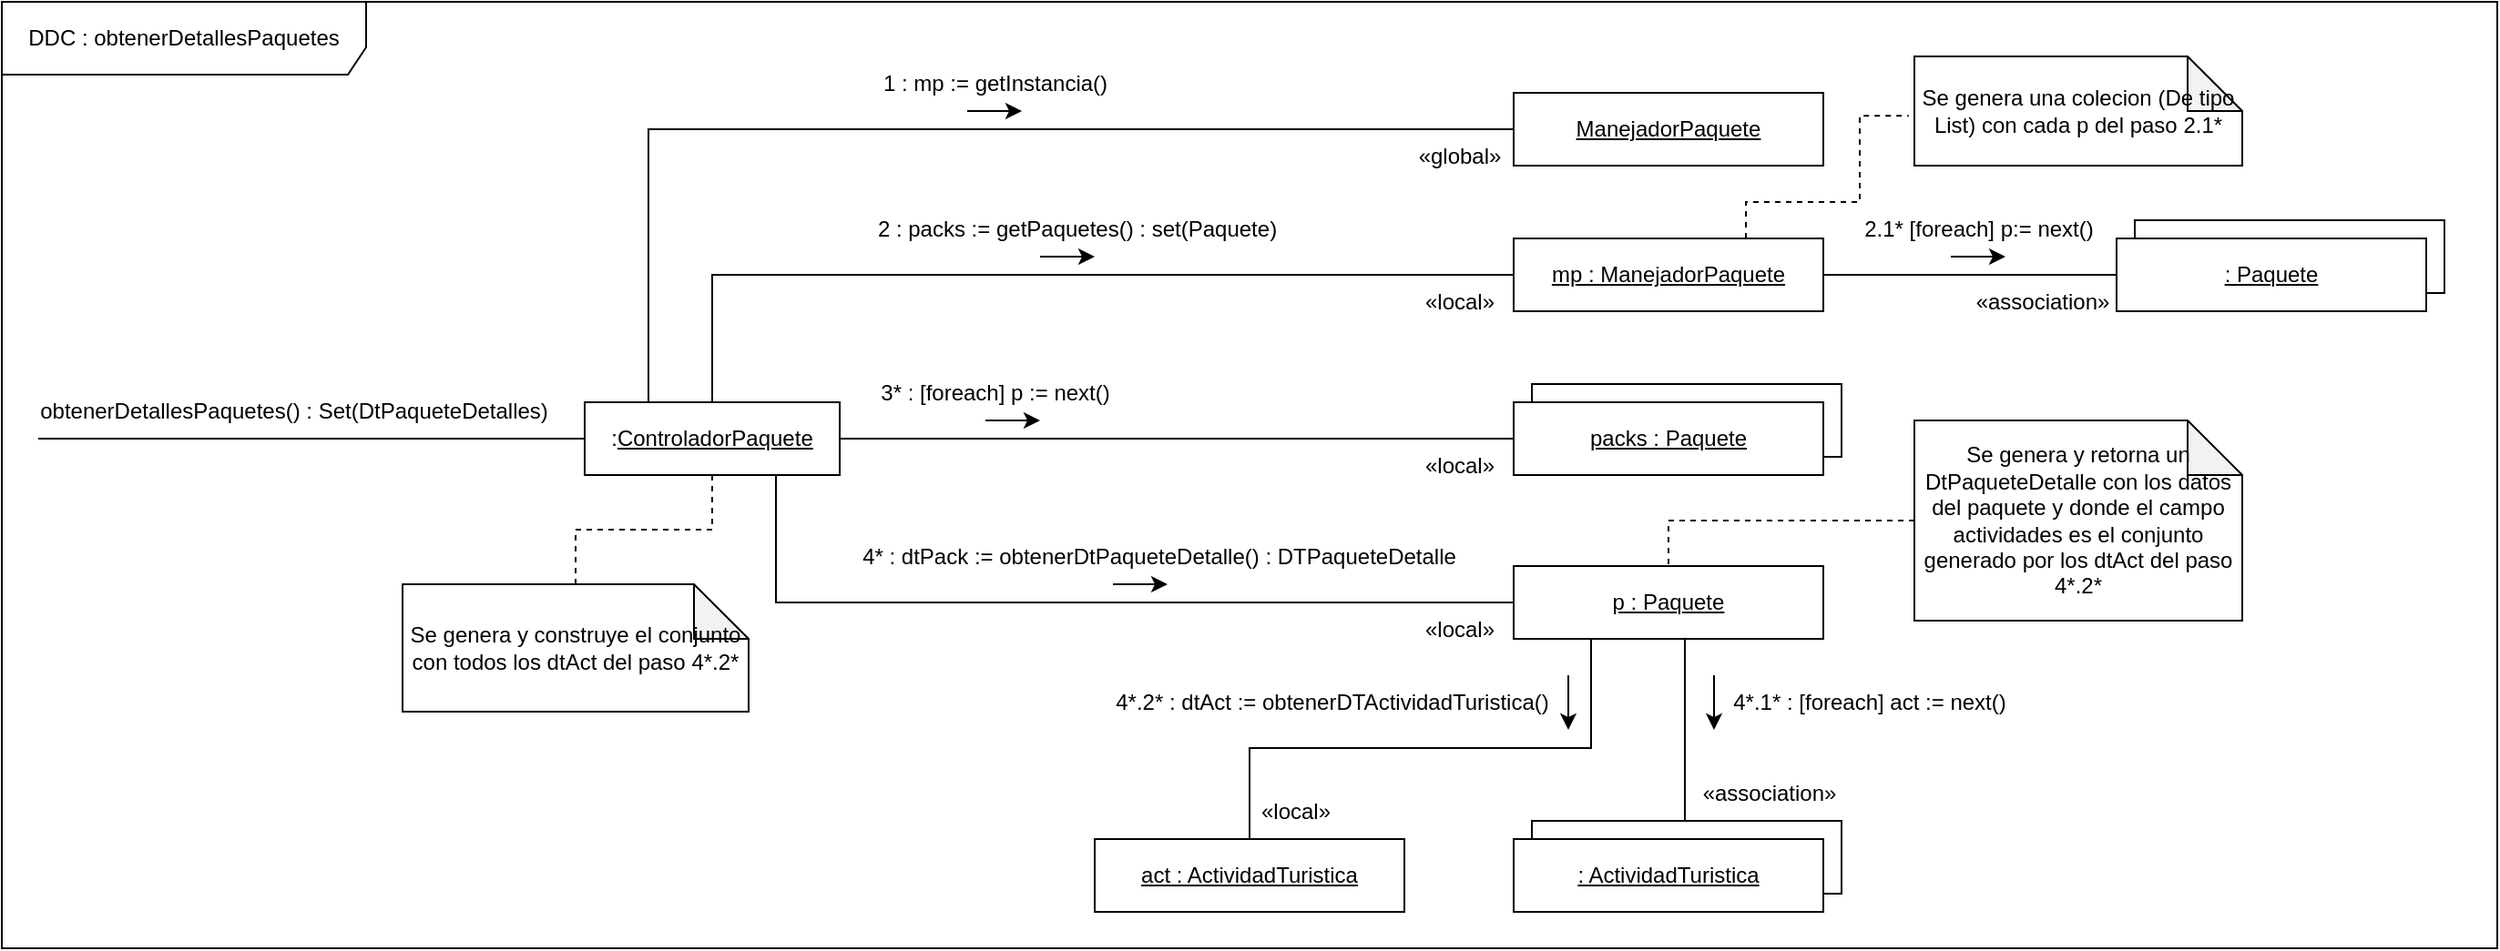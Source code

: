 <mxfile version="20.2.3" type="device"><diagram id="Z9BNDE4aT-KyMFdgOJjz" name="Página-1"><mxGraphModel dx="2249" dy="857" grid="1" gridSize="10" guides="1" tooltips="1" connect="1" arrows="1" fold="1" page="1" pageScale="1" pageWidth="827" pageHeight="1169" math="0" shadow="0"><root><mxCell id="0"/><mxCell id="1" parent="0"/><mxCell id="qwV9x3dQ4qjhCUc3MNE3-53" value="" style="rounded=0;whiteSpace=wrap;html=1;" vertex="1" parent="1"><mxGeometry x="-100" y="100" width="1370" height="520" as="geometry"/></mxCell><mxCell id="qwV9x3dQ4qjhCUc3MNE3-52" value="DDC :&amp;nbsp;&lt;span style=&quot;&quot;&gt;obtenerDetallesPaquetes&lt;/span&gt;" style="shape=umlFrame;whiteSpace=wrap;html=1;width=200;height=40;" vertex="1" parent="1"><mxGeometry x="-100" y="100" width="1370" height="520" as="geometry"/></mxCell><mxCell id="qwV9x3dQ4qjhCUc3MNE3-2" style="edgeStyle=orthogonalEdgeStyle;rounded=0;orthogonalLoop=1;jettySize=auto;html=1;endArrow=none;endFill=0;" edge="1" parent="1" source="qwV9x3dQ4qjhCUc3MNE3-1"><mxGeometry relative="1" as="geometry"><mxPoint x="-80" y="340" as="targetPoint"/></mxGeometry></mxCell><mxCell id="qwV9x3dQ4qjhCUc3MNE3-14" style="edgeStyle=orthogonalEdgeStyle;rounded=0;orthogonalLoop=1;jettySize=auto;html=1;entryX=0;entryY=0.5;entryDx=0;entryDy=0;endArrow=none;endFill=0;" edge="1" parent="1" source="qwV9x3dQ4qjhCUc3MNE3-1" target="qwV9x3dQ4qjhCUc3MNE3-11"><mxGeometry relative="1" as="geometry"/></mxCell><mxCell id="qwV9x3dQ4qjhCUc3MNE3-29" style="edgeStyle=orthogonalEdgeStyle;rounded=0;orthogonalLoop=1;jettySize=auto;html=1;endArrow=none;endFill=0;dashed=1;" edge="1" parent="1" source="qwV9x3dQ4qjhCUc3MNE3-1" target="qwV9x3dQ4qjhCUc3MNE3-27"><mxGeometry relative="1" as="geometry"/></mxCell><mxCell id="qwV9x3dQ4qjhCUc3MNE3-1" value=":&lt;u&gt;ControladorPaquete&lt;/u&gt;" style="rounded=0;whiteSpace=wrap;html=1;" vertex="1" parent="1"><mxGeometry x="220" y="320" width="140" height="40" as="geometry"/></mxCell><mxCell id="qwV9x3dQ4qjhCUc3MNE3-3" value="obtenerDetallesPaquetes() : Set(DtPaqueteDetalles)" style="text;html=1;align=center;verticalAlign=middle;resizable=0;points=[];autosize=1;strokeColor=none;fillColor=none;" vertex="1" parent="1"><mxGeometry x="-90" y="310" width="300" height="30" as="geometry"/></mxCell><mxCell id="qwV9x3dQ4qjhCUc3MNE3-5" style="edgeStyle=orthogonalEdgeStyle;rounded=0;orthogonalLoop=1;jettySize=auto;html=1;entryX=0.5;entryY=0;entryDx=0;entryDy=0;endArrow=none;endFill=0;" edge="1" parent="1" source="qwV9x3dQ4qjhCUc3MNE3-4" target="qwV9x3dQ4qjhCUc3MNE3-1"><mxGeometry relative="1" as="geometry"/></mxCell><mxCell id="qwV9x3dQ4qjhCUc3MNE3-48" style="edgeStyle=orthogonalEdgeStyle;rounded=0;orthogonalLoop=1;jettySize=auto;html=1;entryX=-0.017;entryY=0.543;entryDx=0;entryDy=0;entryPerimeter=0;endArrow=none;endFill=0;exitX=0.75;exitY=0;exitDx=0;exitDy=0;dashed=1;" edge="1" parent="1" source="qwV9x3dQ4qjhCUc3MNE3-4" target="qwV9x3dQ4qjhCUc3MNE3-47"><mxGeometry relative="1" as="geometry"><Array as="points"><mxPoint x="857" y="210"/><mxPoint x="920" y="210"/><mxPoint x="920" y="163"/></Array></mxGeometry></mxCell><mxCell id="qwV9x3dQ4qjhCUc3MNE3-4" value="&lt;u&gt;mp : ManejadorPaquete&lt;/u&gt;" style="rounded=0;whiteSpace=wrap;html=1;" vertex="1" parent="1"><mxGeometry x="730" y="230" width="170" height="40" as="geometry"/></mxCell><mxCell id="qwV9x3dQ4qjhCUc3MNE3-7" style="edgeStyle=orthogonalEdgeStyle;rounded=0;orthogonalLoop=1;jettySize=auto;html=1;entryX=0.25;entryY=0;entryDx=0;entryDy=0;endArrow=none;endFill=0;" edge="1" parent="1" source="qwV9x3dQ4qjhCUc3MNE3-6" target="qwV9x3dQ4qjhCUc3MNE3-1"><mxGeometry relative="1" as="geometry"/></mxCell><mxCell id="qwV9x3dQ4qjhCUc3MNE3-6" value="&lt;u&gt;ManejadorPaquete&lt;/u&gt;" style="rounded=0;whiteSpace=wrap;html=1;" vertex="1" parent="1"><mxGeometry x="730" y="150" width="170" height="40" as="geometry"/></mxCell><mxCell id="qwV9x3dQ4qjhCUc3MNE3-8" value="1 : mp := getInstancia()" style="text;html=1;align=center;verticalAlign=middle;resizable=0;points=[];autosize=1;strokeColor=none;fillColor=none;" vertex="1" parent="1"><mxGeometry x="370" y="130" width="150" height="30" as="geometry"/></mxCell><mxCell id="qwV9x3dQ4qjhCUc3MNE3-9" value="2 : packs := getPaquetes() : set(Paquete)" style="text;html=1;align=center;verticalAlign=middle;resizable=0;points=[];autosize=1;strokeColor=none;fillColor=none;" vertex="1" parent="1"><mxGeometry x="370" y="210" width="240" height="30" as="geometry"/></mxCell><mxCell id="qwV9x3dQ4qjhCUc3MNE3-13" value="" style="group" vertex="1" connectable="0" parent="1"><mxGeometry x="730" y="310" width="180" height="50" as="geometry"/></mxCell><mxCell id="qwV9x3dQ4qjhCUc3MNE3-12" value="" style="rounded=0;whiteSpace=wrap;html=1;" vertex="1" parent="qwV9x3dQ4qjhCUc3MNE3-13"><mxGeometry x="10" width="170" height="40" as="geometry"/></mxCell><mxCell id="qwV9x3dQ4qjhCUc3MNE3-11" value="&lt;u&gt;packs : Paquete&lt;/u&gt;" style="rounded=0;whiteSpace=wrap;html=1;" vertex="1" parent="qwV9x3dQ4qjhCUc3MNE3-13"><mxGeometry y="10" width="170" height="40" as="geometry"/></mxCell><mxCell id="qwV9x3dQ4qjhCUc3MNE3-15" value="3* : [foreach] p := next()" style="text;html=1;align=center;verticalAlign=middle;resizable=0;points=[];autosize=1;strokeColor=none;fillColor=none;" vertex="1" parent="1"><mxGeometry x="370" y="300" width="150" height="30" as="geometry"/></mxCell><mxCell id="qwV9x3dQ4qjhCUc3MNE3-17" style="edgeStyle=orthogonalEdgeStyle;rounded=0;orthogonalLoop=1;jettySize=auto;html=1;entryX=0.75;entryY=1;entryDx=0;entryDy=0;endArrow=none;endFill=0;" edge="1" parent="1" source="qwV9x3dQ4qjhCUc3MNE3-16" target="qwV9x3dQ4qjhCUc3MNE3-1"><mxGeometry relative="1" as="geometry"/></mxCell><mxCell id="qwV9x3dQ4qjhCUc3MNE3-23" style="edgeStyle=orthogonalEdgeStyle;rounded=0;orthogonalLoop=1;jettySize=auto;html=1;endArrow=none;endFill=0;exitX=0.25;exitY=1;exitDx=0;exitDy=0;" edge="1" parent="1" source="qwV9x3dQ4qjhCUc3MNE3-16" target="qwV9x3dQ4qjhCUc3MNE3-19"><mxGeometry relative="1" as="geometry"><Array as="points"><mxPoint x="773" y="510"/><mxPoint x="585" y="510"/></Array></mxGeometry></mxCell><mxCell id="qwV9x3dQ4qjhCUc3MNE3-16" value="&lt;u&gt;p : Paquete&lt;/u&gt;" style="rounded=0;whiteSpace=wrap;html=1;" vertex="1" parent="1"><mxGeometry x="730" y="410" width="170" height="40" as="geometry"/></mxCell><mxCell id="qwV9x3dQ4qjhCUc3MNE3-18" value="4* : dtPack := obtenerDtPaqueteDetalle() : DTPaqueteDetalle" style="text;html=1;align=center;verticalAlign=middle;resizable=0;points=[];autosize=1;strokeColor=none;fillColor=none;" vertex="1" parent="1"><mxGeometry x="360" y="390" width="350" height="30" as="geometry"/></mxCell><mxCell id="qwV9x3dQ4qjhCUc3MNE3-19" value="&lt;u&gt;act : ActividadTuristica&lt;/u&gt;" style="rounded=0;whiteSpace=wrap;html=1;" vertex="1" parent="1"><mxGeometry x="500" y="560" width="170" height="40" as="geometry"/></mxCell><mxCell id="qwV9x3dQ4qjhCUc3MNE3-20" value="" style="group" vertex="1" connectable="0" parent="1"><mxGeometry x="730" y="550" width="180" height="50" as="geometry"/></mxCell><mxCell id="qwV9x3dQ4qjhCUc3MNE3-21" value="" style="rounded=0;whiteSpace=wrap;html=1;" vertex="1" parent="qwV9x3dQ4qjhCUc3MNE3-20"><mxGeometry x="10" width="170" height="40" as="geometry"/></mxCell><mxCell id="qwV9x3dQ4qjhCUc3MNE3-22" value="&lt;u&gt;: ActividadTuristica&lt;/u&gt;" style="rounded=0;whiteSpace=wrap;html=1;" vertex="1" parent="qwV9x3dQ4qjhCUc3MNE3-20"><mxGeometry y="10" width="170" height="40" as="geometry"/></mxCell><mxCell id="qwV9x3dQ4qjhCUc3MNE3-24" style="edgeStyle=orthogonalEdgeStyle;rounded=0;orthogonalLoop=1;jettySize=auto;html=1;entryX=0.553;entryY=0.986;entryDx=0;entryDy=0;entryPerimeter=0;endArrow=none;endFill=0;" edge="1" parent="1" source="qwV9x3dQ4qjhCUc3MNE3-21" target="qwV9x3dQ4qjhCUc3MNE3-16"><mxGeometry relative="1" as="geometry"><Array as="points"><mxPoint x="820" y="590"/><mxPoint x="820" y="590"/></Array></mxGeometry></mxCell><mxCell id="qwV9x3dQ4qjhCUc3MNE3-25" value="4*.1* : [foreach] act := next()" style="text;html=1;align=center;verticalAlign=middle;resizable=0;points=[];autosize=1;strokeColor=none;fillColor=none;" vertex="1" parent="1"><mxGeometry x="840" y="470" width="170" height="30" as="geometry"/></mxCell><mxCell id="qwV9x3dQ4qjhCUc3MNE3-26" value="4*.2* : dtAct := obtenerDTActividadTuristica()" style="text;html=1;align=center;verticalAlign=middle;resizable=0;points=[];autosize=1;strokeColor=none;fillColor=none;" vertex="1" parent="1"><mxGeometry x="500" y="470" width="260" height="30" as="geometry"/></mxCell><mxCell id="qwV9x3dQ4qjhCUc3MNE3-27" value="Se genera y construye el conjunto con todos los dtAct del paso 4*.2*" style="shape=note;whiteSpace=wrap;html=1;backgroundOutline=1;darkOpacity=0.05;" vertex="1" parent="1"><mxGeometry x="120" y="420" width="190" height="70" as="geometry"/></mxCell><mxCell id="qwV9x3dQ4qjhCUc3MNE3-30" style="edgeStyle=orthogonalEdgeStyle;rounded=0;orthogonalLoop=1;jettySize=auto;html=1;entryX=0.5;entryY=0;entryDx=0;entryDy=0;dashed=1;endArrow=none;endFill=0;" edge="1" parent="1" source="qwV9x3dQ4qjhCUc3MNE3-28" target="qwV9x3dQ4qjhCUc3MNE3-16"><mxGeometry relative="1" as="geometry"/></mxCell><mxCell id="qwV9x3dQ4qjhCUc3MNE3-28" value="Se genera y retorna un DtPaqueteDetalle con los datos del paquete y donde el campo actividades es el conjunto generado por los dtAct del paso 4*.2*" style="shape=note;whiteSpace=wrap;html=1;backgroundOutline=1;darkOpacity=0.05;" vertex="1" parent="1"><mxGeometry x="950" y="330" width="180" height="110" as="geometry"/></mxCell><mxCell id="qwV9x3dQ4qjhCUc3MNE3-31" value="" style="endArrow=classic;html=1;rounded=0;" edge="1" parent="1"><mxGeometry width="50" height="50" relative="1" as="geometry"><mxPoint x="760" y="470" as="sourcePoint"/><mxPoint x="760" y="500" as="targetPoint"/></mxGeometry></mxCell><mxCell id="qwV9x3dQ4qjhCUc3MNE3-32" value="" style="endArrow=classic;html=1;rounded=0;" edge="1" parent="1"><mxGeometry width="50" height="50" relative="1" as="geometry"><mxPoint x="510" y="420" as="sourcePoint"/><mxPoint x="540" y="420" as="targetPoint"/></mxGeometry></mxCell><mxCell id="qwV9x3dQ4qjhCUc3MNE3-33" value="" style="endArrow=classic;html=1;rounded=0;" edge="1" parent="1"><mxGeometry width="50" height="50" relative="1" as="geometry"><mxPoint x="840" y="470" as="sourcePoint"/><mxPoint x="840" y="500" as="targetPoint"/></mxGeometry></mxCell><mxCell id="qwV9x3dQ4qjhCUc3MNE3-34" value="" style="endArrow=classic;html=1;rounded=0;" edge="1" parent="1"><mxGeometry width="50" height="50" relative="1" as="geometry"><mxPoint x="440.0" y="330" as="sourcePoint"/><mxPoint x="470.0" y="330" as="targetPoint"/></mxGeometry></mxCell><mxCell id="qwV9x3dQ4qjhCUc3MNE3-35" value="" style="endArrow=classic;html=1;rounded=0;" edge="1" parent="1"><mxGeometry width="50" height="50" relative="1" as="geometry"><mxPoint x="470.0" y="240" as="sourcePoint"/><mxPoint x="500.0" y="240" as="targetPoint"/></mxGeometry></mxCell><mxCell id="qwV9x3dQ4qjhCUc3MNE3-36" value="" style="endArrow=classic;html=1;rounded=0;" edge="1" parent="1"><mxGeometry width="50" height="50" relative="1" as="geometry"><mxPoint x="430.0" y="160" as="sourcePoint"/><mxPoint x="460.0" y="160" as="targetPoint"/></mxGeometry></mxCell><mxCell id="qwV9x3dQ4qjhCUc3MNE3-37" value="«association»&lt;br/&gt;" style="text;html=1;align=center;verticalAlign=middle;resizable=0;points=[];autosize=1;strokeColor=none;fillColor=none;" vertex="1" parent="1"><mxGeometry x="820" y="520" width="100" height="30" as="geometry"/></mxCell><mxCell id="qwV9x3dQ4qjhCUc3MNE3-38" value="«local»" style="text;html=1;align=center;verticalAlign=middle;resizable=0;points=[];autosize=1;strokeColor=none;fillColor=none;" vertex="1" parent="1"><mxGeometry x="580" y="530" width="60" height="30" as="geometry"/></mxCell><mxCell id="qwV9x3dQ4qjhCUc3MNE3-39" value="«local»" style="text;html=1;align=center;verticalAlign=middle;resizable=0;points=[];autosize=1;strokeColor=none;fillColor=none;" vertex="1" parent="1"><mxGeometry x="670" y="430" width="60" height="30" as="geometry"/></mxCell><mxCell id="qwV9x3dQ4qjhCUc3MNE3-40" value="«local»" style="text;html=1;align=center;verticalAlign=middle;resizable=0;points=[];autosize=1;strokeColor=none;fillColor=none;" vertex="1" parent="1"><mxGeometry x="670" y="340" width="60" height="30" as="geometry"/></mxCell><mxCell id="qwV9x3dQ4qjhCUc3MNE3-41" value="«global»" style="text;html=1;align=center;verticalAlign=middle;resizable=0;points=[];autosize=1;strokeColor=none;fillColor=none;" vertex="1" parent="1"><mxGeometry x="665" y="170" width="70" height="30" as="geometry"/></mxCell><mxCell id="qwV9x3dQ4qjhCUc3MNE3-42" value="" style="group" vertex="1" connectable="0" parent="1"><mxGeometry x="1061" y="220" width="180" height="50" as="geometry"/></mxCell><mxCell id="qwV9x3dQ4qjhCUc3MNE3-43" value="" style="rounded=0;whiteSpace=wrap;html=1;" vertex="1" parent="qwV9x3dQ4qjhCUc3MNE3-42"><mxGeometry x="10" width="170" height="40" as="geometry"/></mxCell><mxCell id="qwV9x3dQ4qjhCUc3MNE3-44" value="&lt;u&gt;: Paquete&lt;/u&gt;" style="rounded=0;whiteSpace=wrap;html=1;" vertex="1" parent="qwV9x3dQ4qjhCUc3MNE3-42"><mxGeometry y="10" width="170" height="40" as="geometry"/></mxCell><mxCell id="qwV9x3dQ4qjhCUc3MNE3-45" style="edgeStyle=orthogonalEdgeStyle;rounded=0;orthogonalLoop=1;jettySize=auto;html=1;entryX=1;entryY=0.5;entryDx=0;entryDy=0;endArrow=none;endFill=0;" edge="1" parent="1" source="qwV9x3dQ4qjhCUc3MNE3-44" target="qwV9x3dQ4qjhCUc3MNE3-4"><mxGeometry relative="1" as="geometry"/></mxCell><mxCell id="qwV9x3dQ4qjhCUc3MNE3-46" value="«association»&lt;br/&gt;" style="text;html=1;align=center;verticalAlign=middle;resizable=0;points=[];autosize=1;strokeColor=none;fillColor=none;" vertex="1" parent="1"><mxGeometry x="970" y="250" width="100" height="30" as="geometry"/></mxCell><mxCell id="qwV9x3dQ4qjhCUc3MNE3-47" value="Se genera una colecion (De tipo List) con cada p del paso 2.1*" style="shape=note;whiteSpace=wrap;html=1;backgroundOutline=1;darkOpacity=0.05;" vertex="1" parent="1"><mxGeometry x="950" y="130" width="180" height="60" as="geometry"/></mxCell><mxCell id="qwV9x3dQ4qjhCUc3MNE3-49" value="2.1* [foreach] p:= next()" style="text;html=1;align=center;verticalAlign=middle;resizable=0;points=[];autosize=1;strokeColor=none;fillColor=none;" vertex="1" parent="1"><mxGeometry x="910" y="210" width="150" height="30" as="geometry"/></mxCell><mxCell id="qwV9x3dQ4qjhCUc3MNE3-50" value="" style="endArrow=classic;html=1;rounded=0;" edge="1" parent="1"><mxGeometry width="50" height="50" relative="1" as="geometry"><mxPoint x="970" y="240" as="sourcePoint"/><mxPoint x="1000" y="240" as="targetPoint"/></mxGeometry></mxCell><mxCell id="qwV9x3dQ4qjhCUc3MNE3-51" value="«local»" style="text;html=1;align=center;verticalAlign=middle;resizable=0;points=[];autosize=1;strokeColor=none;fillColor=none;" vertex="1" parent="1"><mxGeometry x="670" y="250" width="60" height="30" as="geometry"/></mxCell></root></mxGraphModel></diagram></mxfile>